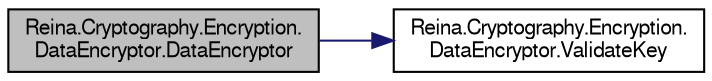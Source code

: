digraph "Reina.Cryptography.Encryption.DataEncryptor.DataEncryptor"
{
 // LATEX_PDF_SIZE
  edge [fontname="FreeSans",fontsize="10",labelfontname="FreeSans",labelfontsize="10"];
  node [fontname="FreeSans",fontsize="10",shape=record];
  rankdir="LR";
  Node1 [label="Reina.Cryptography.Encryption.\lDataEncryptor.DataEncryptor",height=0.2,width=0.4,color="black", fillcolor="grey75", style="filled", fontcolor="black",tooltip="Initializes a new instance of the DataEncryptor class with the specified keys for Twofish,..."];
  Node1 -> Node2 [color="midnightblue",fontsize="10",style="solid",fontname="FreeSans"];
  Node2 [label="Reina.Cryptography.Encryption.\lDataEncryptor.ValidateKey",height=0.2,width=0.4,color="black", fillcolor="white", style="filled",URL="$class_reina_1_1_cryptography_1_1_encryption_1_1_data_encryptor.html#a422d59090894d3ade5e703f8ffe8189b",tooltip="Validates the length of the provided cryptographic key."];
}
